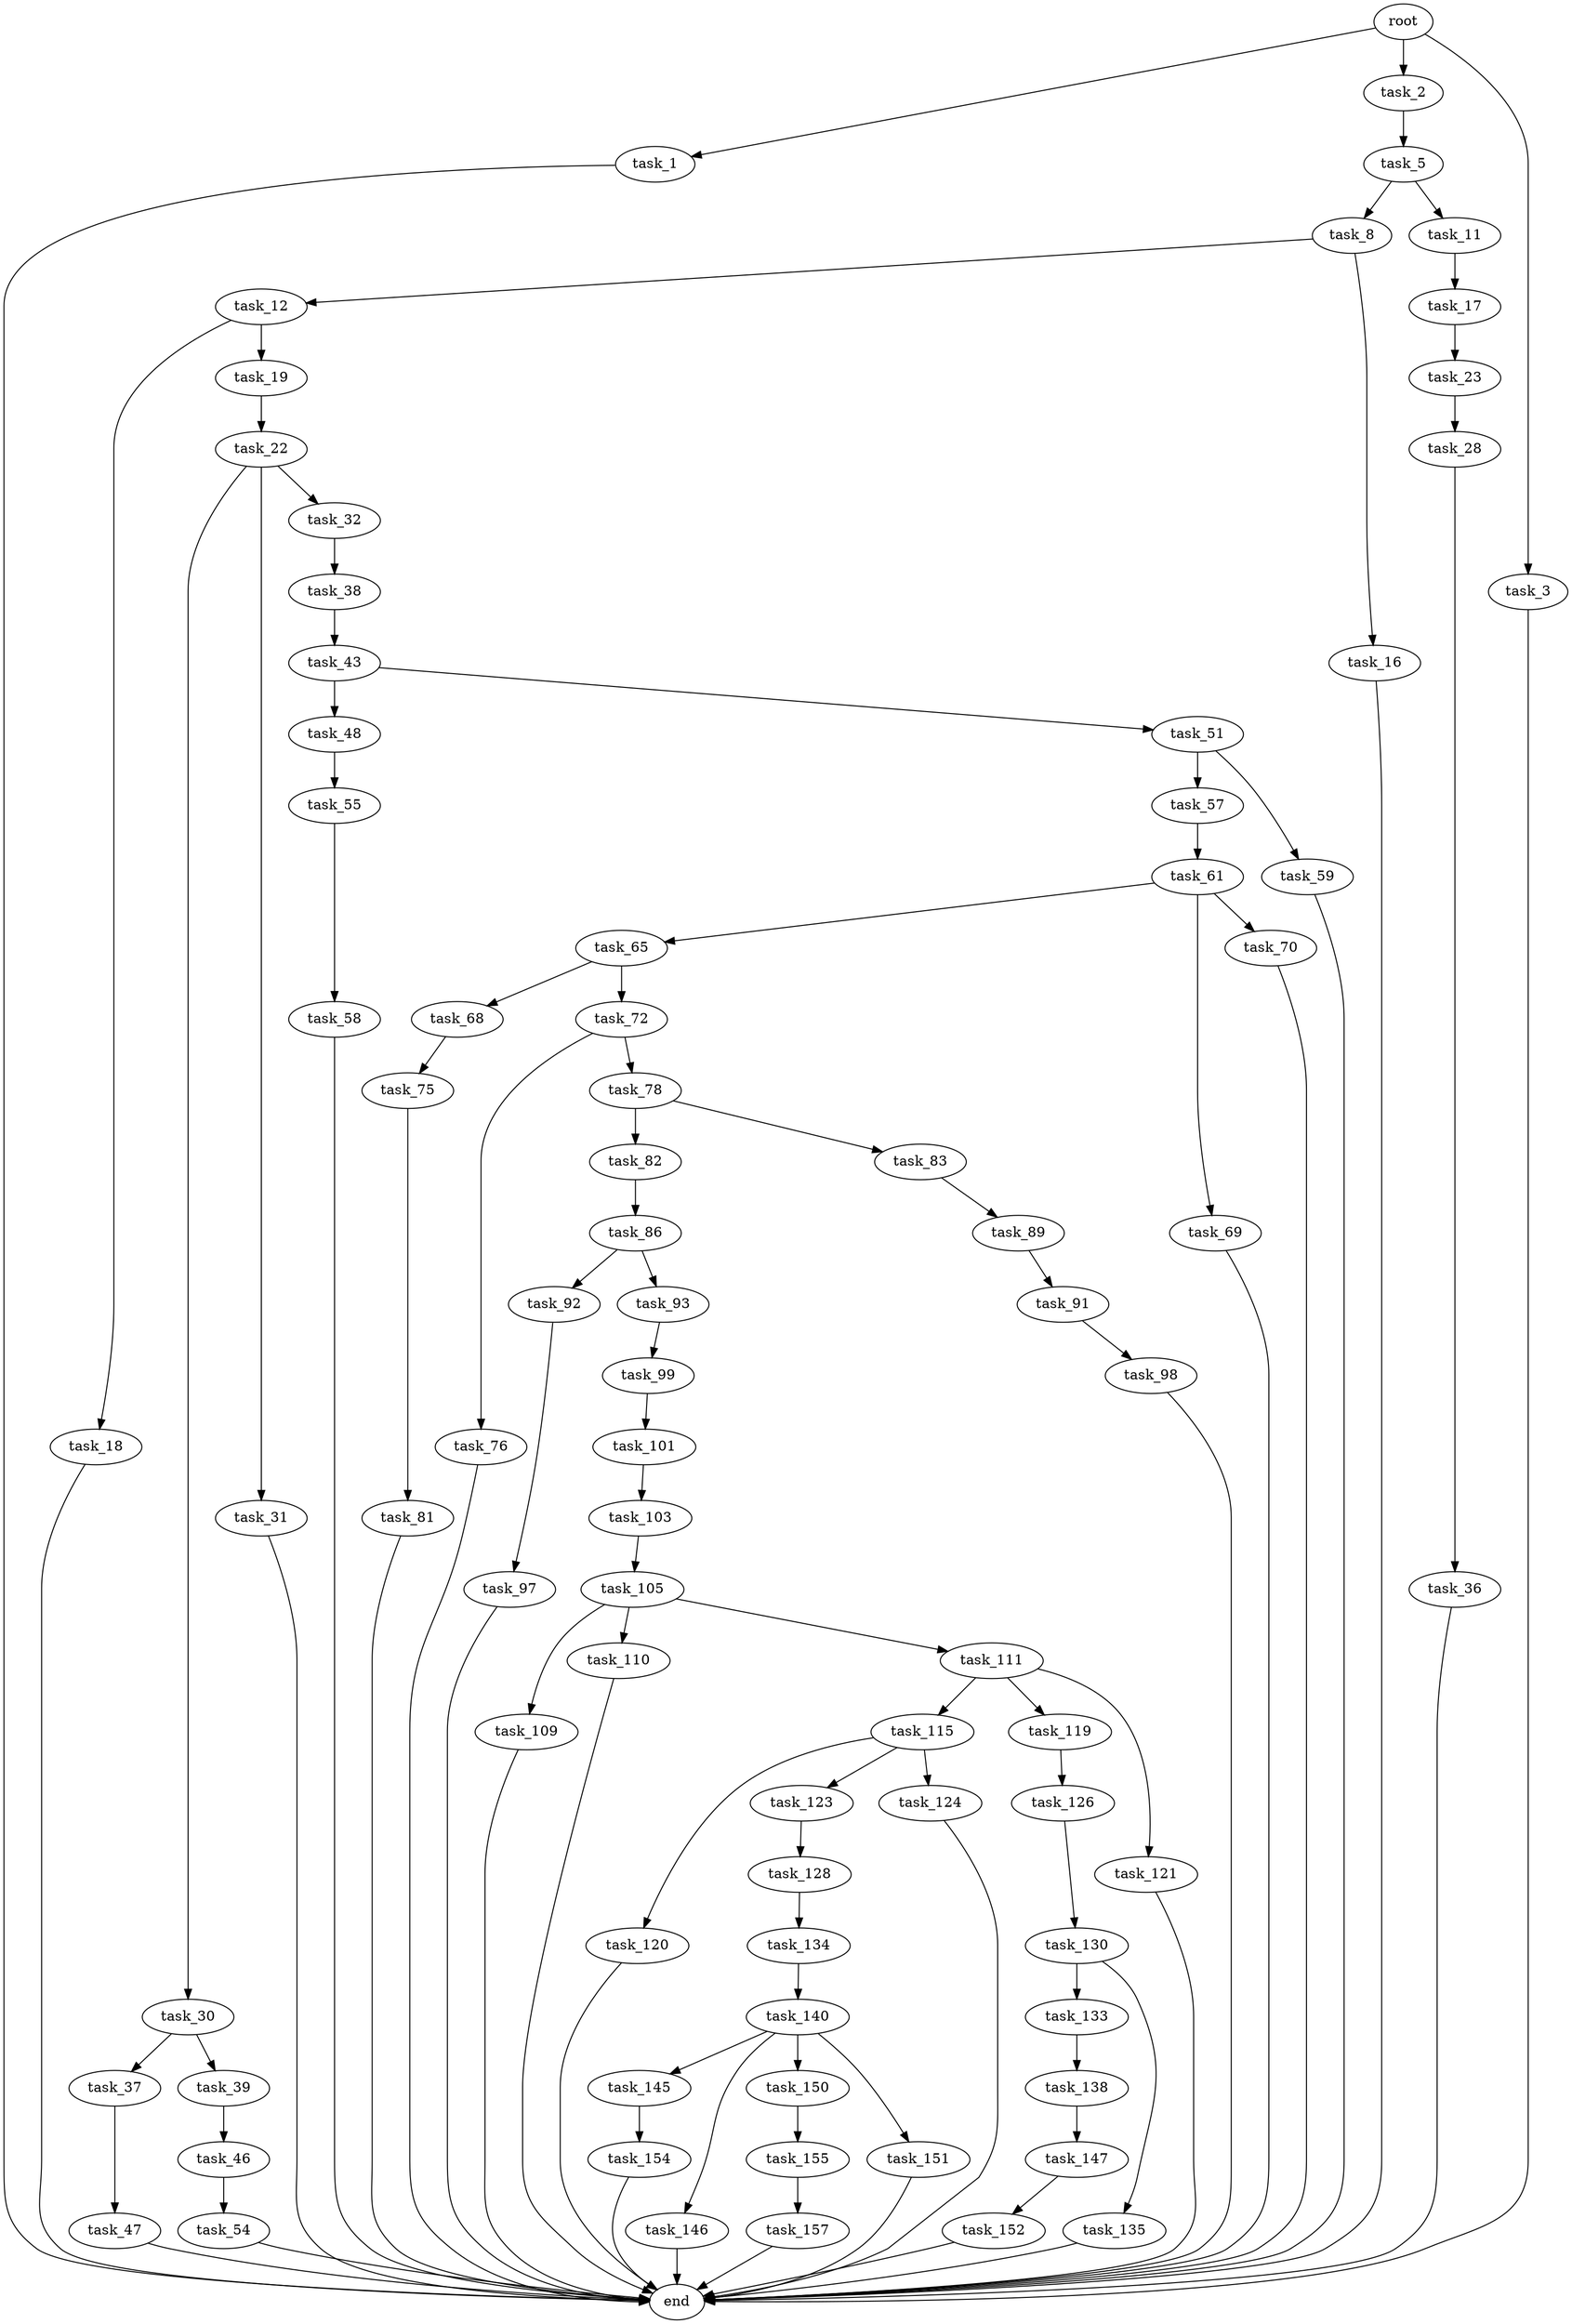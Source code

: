digraph G {
  root [size="0.000000"];
  task_1 [size="28559951424.000000"];
  task_2 [size="1073741824000.000000"];
  task_3 [size="256353684734.000000"];
  task_5 [size="8589934592.000000"];
  task_8 [size="51619668361.000000"];
  task_11 [size="549755813888.000000"];
  task_12 [size="8589934592.000000"];
  task_16 [size="272444261201.000000"];
  task_17 [size="23835907161.000000"];
  task_18 [size="8589934592.000000"];
  task_19 [size="4157988695.000000"];
  task_22 [size="171294586896.000000"];
  task_23 [size="30671396136.000000"];
  task_28 [size="403768671097.000000"];
  task_30 [size="338969575416.000000"];
  task_31 [size="5969806244.000000"];
  task_32 [size="15236326873.000000"];
  task_36 [size="14801585807.000000"];
  task_37 [size="99435476991.000000"];
  task_38 [size="36786945102.000000"];
  task_39 [size="782757789696.000000"];
  task_43 [size="34914533161.000000"];
  task_46 [size="12603196352.000000"];
  task_47 [size="68719476736.000000"];
  task_48 [size="28991029248.000000"];
  task_51 [size="260397286601.000000"];
  task_54 [size="368293445632.000000"];
  task_55 [size="231928233984.000000"];
  task_57 [size="5889940416.000000"];
  task_58 [size="8589934592.000000"];
  task_59 [size="49764491360.000000"];
  task_61 [size="3465978165.000000"];
  task_65 [size="28991029248.000000"];
  task_68 [size="8589934592.000000"];
  task_69 [size="782757789696.000000"];
  task_70 [size="6594079627.000000"];
  task_72 [size="72437543120.000000"];
  task_75 [size="14582312195.000000"];
  task_76 [size="549755813888.000000"];
  task_78 [size="782757789696.000000"];
  task_81 [size="28991029248.000000"];
  task_82 [size="657270259.000000"];
  task_83 [size="782757789696.000000"];
  task_86 [size="82205913278.000000"];
  task_89 [size="231928233984.000000"];
  task_91 [size="808280716116.000000"];
  task_92 [size="549755813888.000000"];
  task_93 [size="14348845921.000000"];
  task_97 [size="168326954987.000000"];
  task_98 [size="53897129140.000000"];
  task_99 [size="28991029248.000000"];
  task_101 [size="2059663890.000000"];
  task_103 [size="8589934592.000000"];
  task_105 [size="13258001858.000000"];
  task_109 [size="30701388944.000000"];
  task_110 [size="964503357004.000000"];
  task_111 [size="8650770261.000000"];
  task_115 [size="608483986821.000000"];
  task_119 [size="30959247709.000000"];
  task_120 [size="549755813888.000000"];
  task_121 [size="373382568066.000000"];
  task_123 [size="494522085.000000"];
  task_124 [size="28991029248.000000"];
  task_126 [size="781040182605.000000"];
  task_128 [size="31256082780.000000"];
  task_130 [size="234221671767.000000"];
  task_133 [size="68719476736.000000"];
  task_134 [size="8589934592.000000"];
  task_135 [size="253267233238.000000"];
  task_138 [size="1073741824000.000000"];
  task_140 [size="2057371428.000000"];
  task_145 [size="921172467.000000"];
  task_146 [size="8999660836.000000"];
  task_147 [size="812423490704.000000"];
  task_150 [size="55111512345.000000"];
  task_151 [size="6161620197.000000"];
  task_152 [size="368293445632.000000"];
  task_154 [size="130947932087.000000"];
  task_155 [size="635556865300.000000"];
  task_157 [size="9431157414.000000"];
  end [size="0.000000"];

  root -> task_1 [size="1.000000"];
  root -> task_2 [size="1.000000"];
  root -> task_3 [size="1.000000"];
  task_1 -> end [size="1.000000"];
  task_2 -> task_5 [size="838860800.000000"];
  task_3 -> end [size="1.000000"];
  task_5 -> task_8 [size="33554432.000000"];
  task_5 -> task_11 [size="33554432.000000"];
  task_8 -> task_12 [size="838860800.000000"];
  task_8 -> task_16 [size="838860800.000000"];
  task_11 -> task_17 [size="536870912.000000"];
  task_12 -> task_18 [size="33554432.000000"];
  task_12 -> task_19 [size="33554432.000000"];
  task_16 -> end [size="1.000000"];
  task_17 -> task_23 [size="536870912.000000"];
  task_18 -> end [size="1.000000"];
  task_19 -> task_22 [size="75497472.000000"];
  task_22 -> task_30 [size="134217728.000000"];
  task_22 -> task_31 [size="134217728.000000"];
  task_22 -> task_32 [size="134217728.000000"];
  task_23 -> task_28 [size="679477248.000000"];
  task_28 -> task_36 [size="411041792.000000"];
  task_30 -> task_37 [size="301989888.000000"];
  task_30 -> task_39 [size="301989888.000000"];
  task_31 -> end [size="1.000000"];
  task_32 -> task_38 [size="411041792.000000"];
  task_36 -> end [size="1.000000"];
  task_37 -> task_47 [size="75497472.000000"];
  task_38 -> task_43 [size="75497472.000000"];
  task_39 -> task_46 [size="679477248.000000"];
  task_43 -> task_48 [size="679477248.000000"];
  task_43 -> task_51 [size="679477248.000000"];
  task_46 -> task_54 [size="536870912.000000"];
  task_47 -> end [size="1.000000"];
  task_48 -> task_55 [size="75497472.000000"];
  task_51 -> task_57 [size="301989888.000000"];
  task_51 -> task_59 [size="301989888.000000"];
  task_54 -> end [size="1.000000"];
  task_55 -> task_58 [size="301989888.000000"];
  task_57 -> task_61 [size="134217728.000000"];
  task_58 -> end [size="1.000000"];
  task_59 -> end [size="1.000000"];
  task_61 -> task_65 [size="75497472.000000"];
  task_61 -> task_69 [size="75497472.000000"];
  task_61 -> task_70 [size="75497472.000000"];
  task_65 -> task_68 [size="75497472.000000"];
  task_65 -> task_72 [size="75497472.000000"];
  task_68 -> task_75 [size="33554432.000000"];
  task_69 -> end [size="1.000000"];
  task_70 -> end [size="1.000000"];
  task_72 -> task_76 [size="209715200.000000"];
  task_72 -> task_78 [size="209715200.000000"];
  task_75 -> task_81 [size="838860800.000000"];
  task_76 -> end [size="1.000000"];
  task_78 -> task_82 [size="679477248.000000"];
  task_78 -> task_83 [size="679477248.000000"];
  task_81 -> end [size="1.000000"];
  task_82 -> task_86 [size="33554432.000000"];
  task_83 -> task_89 [size="679477248.000000"];
  task_86 -> task_92 [size="134217728.000000"];
  task_86 -> task_93 [size="134217728.000000"];
  task_89 -> task_91 [size="301989888.000000"];
  task_91 -> task_98 [size="536870912.000000"];
  task_92 -> task_97 [size="536870912.000000"];
  task_93 -> task_99 [size="411041792.000000"];
  task_97 -> end [size="1.000000"];
  task_98 -> end [size="1.000000"];
  task_99 -> task_101 [size="75497472.000000"];
  task_101 -> task_103 [size="209715200.000000"];
  task_103 -> task_105 [size="33554432.000000"];
  task_105 -> task_109 [size="209715200.000000"];
  task_105 -> task_110 [size="209715200.000000"];
  task_105 -> task_111 [size="209715200.000000"];
  task_109 -> end [size="1.000000"];
  task_110 -> end [size="1.000000"];
  task_111 -> task_115 [size="301989888.000000"];
  task_111 -> task_119 [size="301989888.000000"];
  task_111 -> task_121 [size="301989888.000000"];
  task_115 -> task_120 [size="536870912.000000"];
  task_115 -> task_123 [size="536870912.000000"];
  task_115 -> task_124 [size="536870912.000000"];
  task_119 -> task_126 [size="536870912.000000"];
  task_120 -> end [size="1.000000"];
  task_121 -> end [size="1.000000"];
  task_123 -> task_128 [size="33554432.000000"];
  task_124 -> end [size="1.000000"];
  task_126 -> task_130 [size="838860800.000000"];
  task_128 -> task_134 [size="679477248.000000"];
  task_130 -> task_133 [size="411041792.000000"];
  task_130 -> task_135 [size="411041792.000000"];
  task_133 -> task_138 [size="134217728.000000"];
  task_134 -> task_140 [size="33554432.000000"];
  task_135 -> end [size="1.000000"];
  task_138 -> task_147 [size="838860800.000000"];
  task_140 -> task_145 [size="33554432.000000"];
  task_140 -> task_146 [size="33554432.000000"];
  task_140 -> task_150 [size="33554432.000000"];
  task_140 -> task_151 [size="33554432.000000"];
  task_145 -> task_154 [size="75497472.000000"];
  task_146 -> end [size="1.000000"];
  task_147 -> task_152 [size="536870912.000000"];
  task_150 -> task_155 [size="75497472.000000"];
  task_151 -> end [size="1.000000"];
  task_152 -> end [size="1.000000"];
  task_154 -> end [size="1.000000"];
  task_155 -> task_157 [size="838860800.000000"];
  task_157 -> end [size="1.000000"];
}

